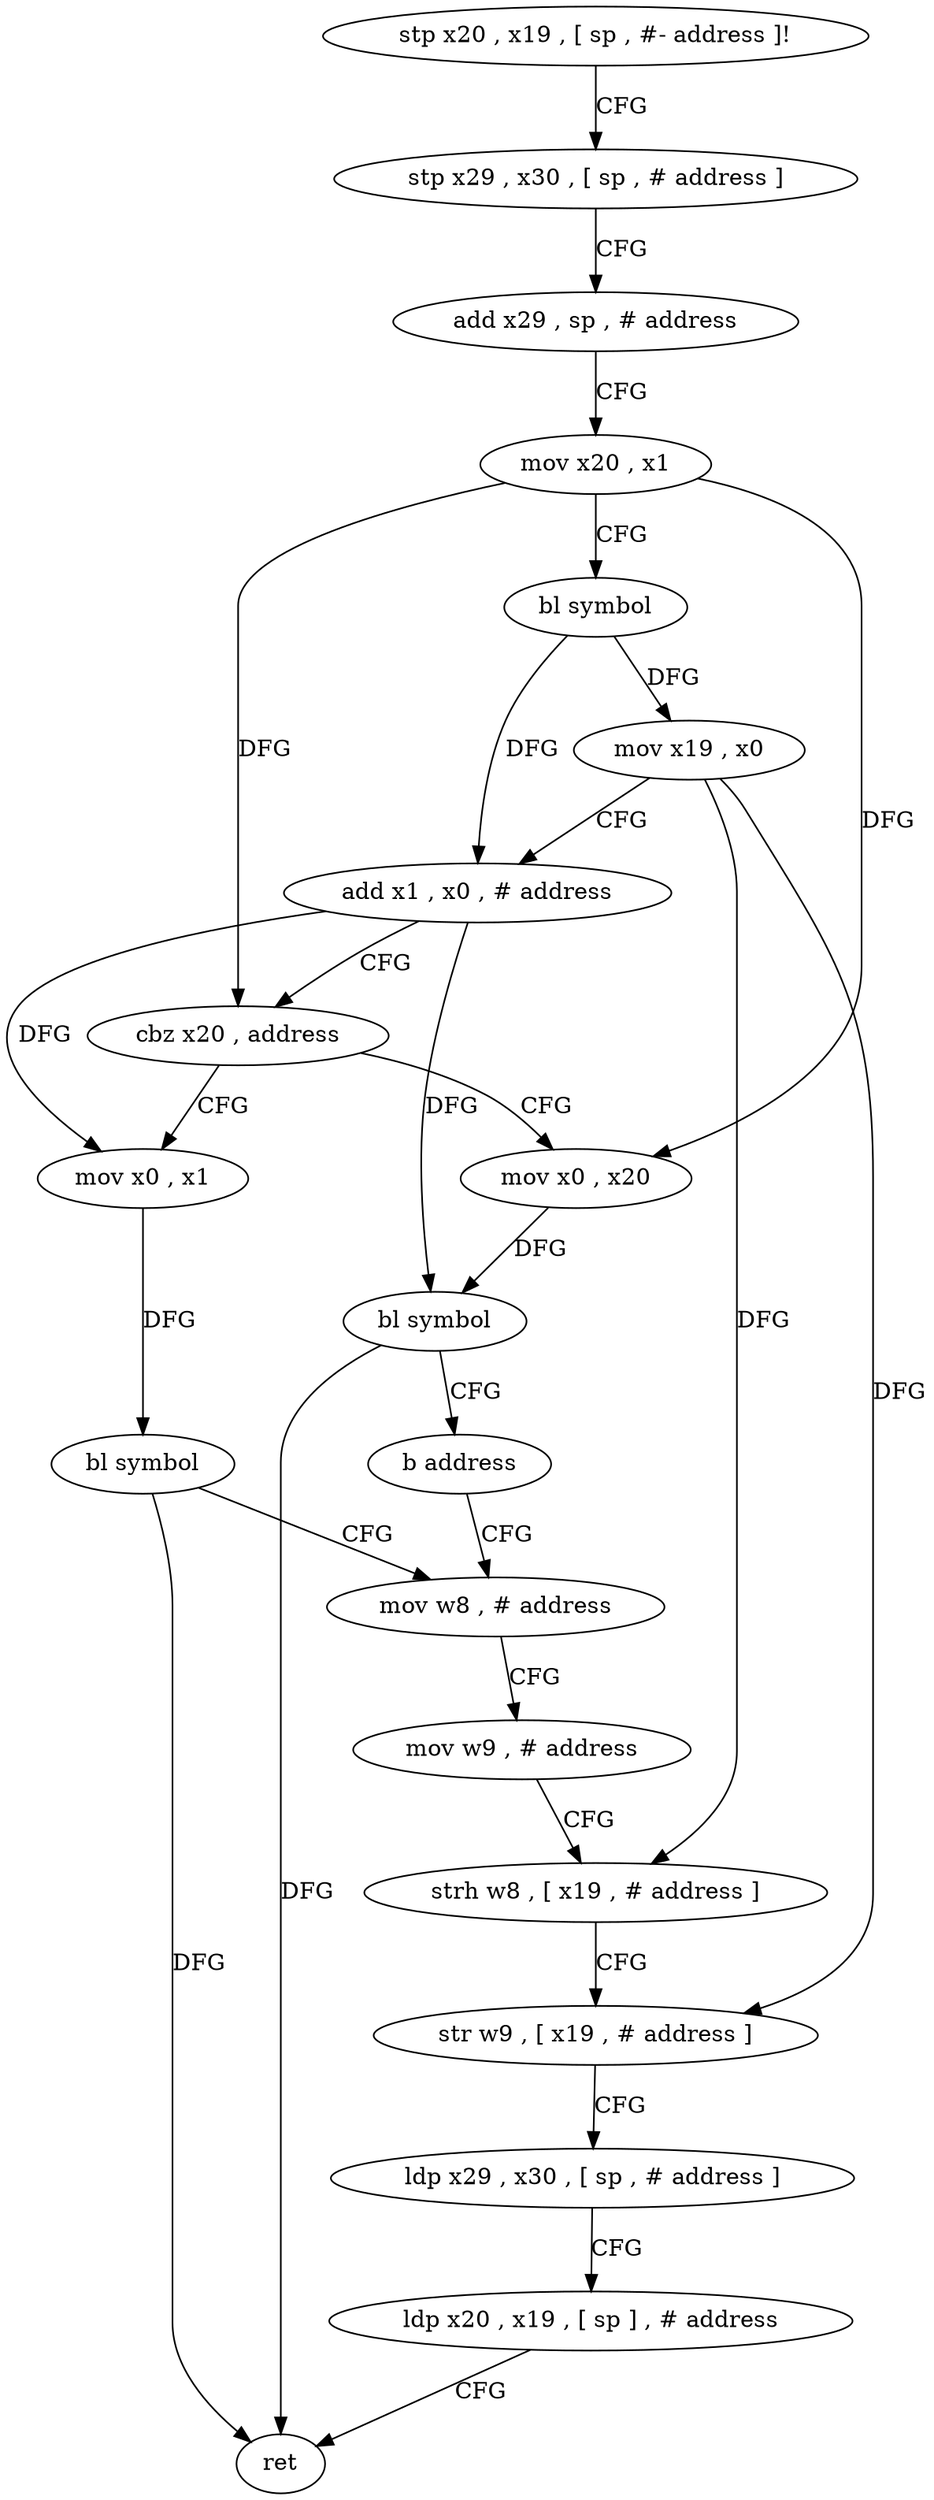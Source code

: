 digraph "func" {
"4253628" [label = "stp x20 , x19 , [ sp , #- address ]!" ]
"4253632" [label = "stp x29 , x30 , [ sp , # address ]" ]
"4253636" [label = "add x29 , sp , # address" ]
"4253640" [label = "mov x20 , x1" ]
"4253644" [label = "bl symbol" ]
"4253648" [label = "mov x19 , x0" ]
"4253652" [label = "add x1 , x0 , # address" ]
"4253656" [label = "cbz x20 , address" ]
"4253672" [label = "mov x0 , x1" ]
"4253660" [label = "mov x0 , x20" ]
"4253676" [label = "bl symbol" ]
"4253680" [label = "mov w8 , # address" ]
"4253664" [label = "bl symbol" ]
"4253668" [label = "b address" ]
"4253684" [label = "mov w9 , # address" ]
"4253688" [label = "strh w8 , [ x19 , # address ]" ]
"4253692" [label = "str w9 , [ x19 , # address ]" ]
"4253696" [label = "ldp x29 , x30 , [ sp , # address ]" ]
"4253700" [label = "ldp x20 , x19 , [ sp ] , # address" ]
"4253704" [label = "ret" ]
"4253628" -> "4253632" [ label = "CFG" ]
"4253632" -> "4253636" [ label = "CFG" ]
"4253636" -> "4253640" [ label = "CFG" ]
"4253640" -> "4253644" [ label = "CFG" ]
"4253640" -> "4253656" [ label = "DFG" ]
"4253640" -> "4253660" [ label = "DFG" ]
"4253644" -> "4253648" [ label = "DFG" ]
"4253644" -> "4253652" [ label = "DFG" ]
"4253648" -> "4253652" [ label = "CFG" ]
"4253648" -> "4253688" [ label = "DFG" ]
"4253648" -> "4253692" [ label = "DFG" ]
"4253652" -> "4253656" [ label = "CFG" ]
"4253652" -> "4253672" [ label = "DFG" ]
"4253652" -> "4253664" [ label = "DFG" ]
"4253656" -> "4253672" [ label = "CFG" ]
"4253656" -> "4253660" [ label = "CFG" ]
"4253672" -> "4253676" [ label = "DFG" ]
"4253660" -> "4253664" [ label = "DFG" ]
"4253676" -> "4253680" [ label = "CFG" ]
"4253676" -> "4253704" [ label = "DFG" ]
"4253680" -> "4253684" [ label = "CFG" ]
"4253664" -> "4253668" [ label = "CFG" ]
"4253664" -> "4253704" [ label = "DFG" ]
"4253668" -> "4253680" [ label = "CFG" ]
"4253684" -> "4253688" [ label = "CFG" ]
"4253688" -> "4253692" [ label = "CFG" ]
"4253692" -> "4253696" [ label = "CFG" ]
"4253696" -> "4253700" [ label = "CFG" ]
"4253700" -> "4253704" [ label = "CFG" ]
}
